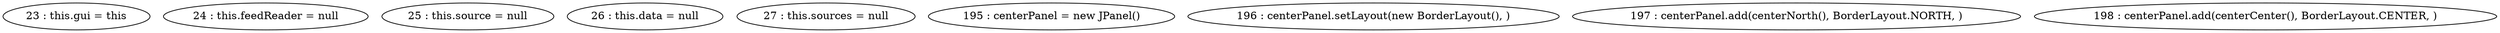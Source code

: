 digraph G {
"23 : this.gui = this"
"24 : this.feedReader = null"
"25 : this.source = null"
"26 : this.data = null"
"27 : this.sources = null"
"195 : centerPanel = new JPanel()"
"196 : centerPanel.setLayout(new BorderLayout(), )"
"197 : centerPanel.add(centerNorth(), BorderLayout.NORTH, )"
"198 : centerPanel.add(centerCenter(), BorderLayout.CENTER, )"
}